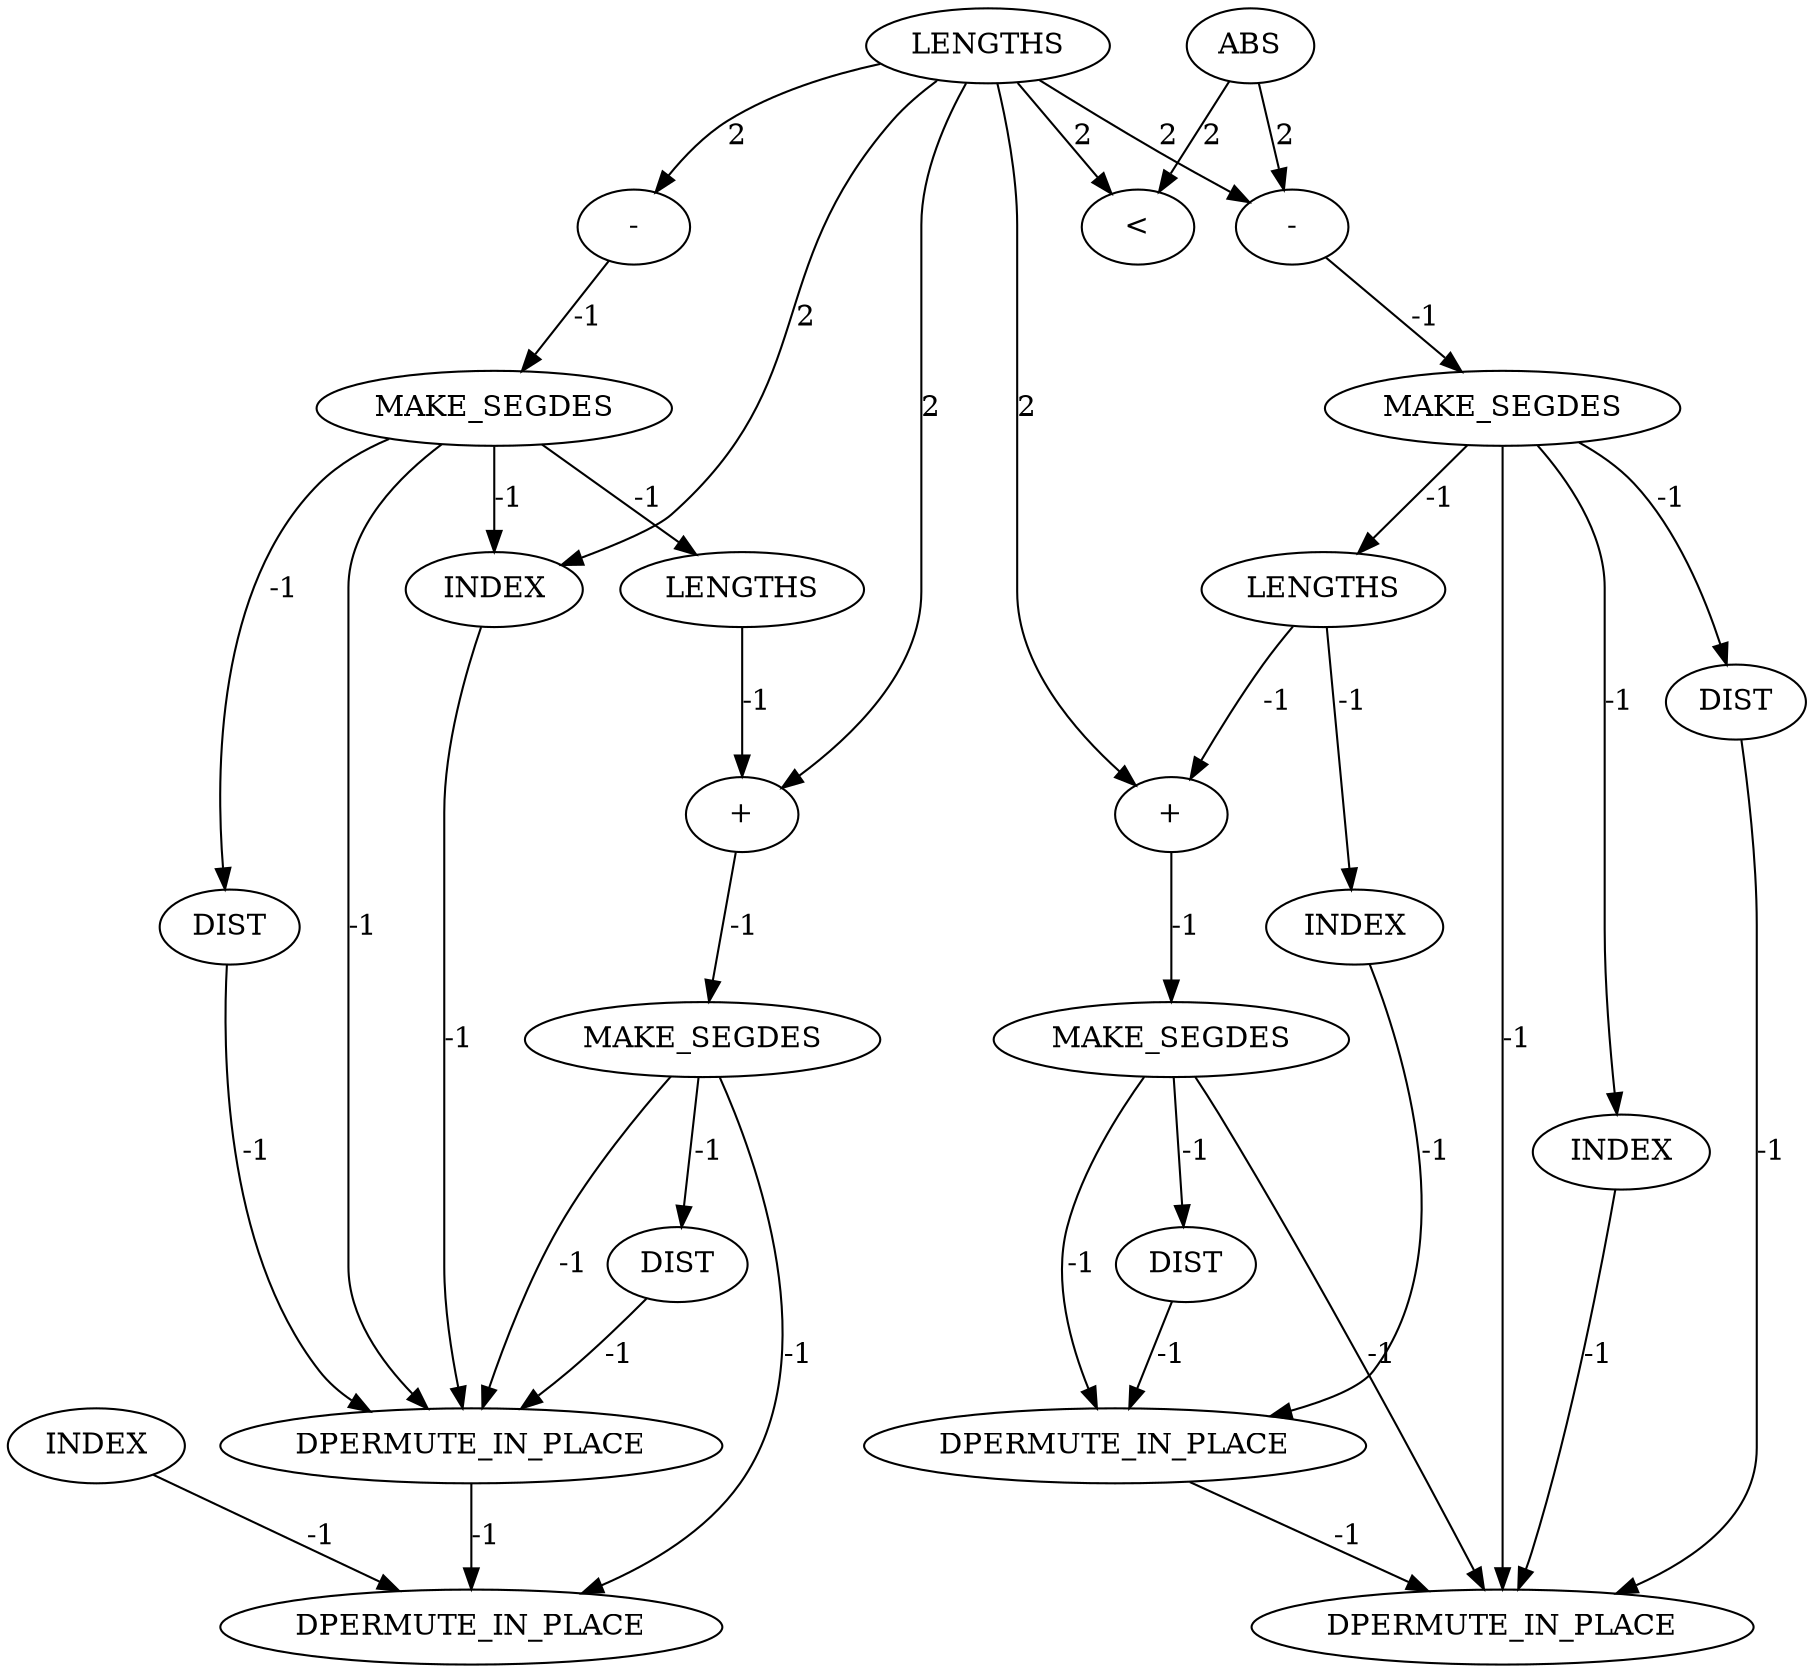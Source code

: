 digraph {
	maximal_independent_set_large_grid_INST_5948 [label=DIST cost=0]
	maximal_independent_set_large_grid_INST_5823 [label=MAKE_SEGDES cost=0]
	maximal_independent_set_large_grid_INST_6025 [label=DPERMUTE_IN_PLACE cost=0]
	maximal_independent_set_large_grid_INST_5829 [label=DIST cost=0]
	maximal_independent_set_large_grid_INST_5898 [label=MAKE_SEGDES cost=0]
	maximal_independent_set_large_grid_INST_5926 [label=INDEX cost=0]
	maximal_independent_set_large_grid_INST_5904 [label=DIST cost=0]
	maximal_independent_set_large_grid_INST_1432 [label=ABS cost=2108]
	maximal_independent_set_large_grid_INST_5918 [label=LENGTHS cost=0]
	maximal_independent_set_large_grid_INST_5937 [label="+" cost=0]
	maximal_independent_set_large_grid_INST_5851 [label=INDEX cost=0]
	maximal_independent_set_large_grid_INST_5861 [label=LENGTHS cost=0]
	maximal_independent_set_large_grid_INST_6028 [label=DPERMUTE_IN_PLACE cost=0]
	maximal_independent_set_large_grid_INST_1433 [label="\<" cost=344]
	maximal_independent_set_large_grid_INST_5839 [label=INDEX cost=0]
	maximal_independent_set_large_grid_INST_5914 [label=INDEX cost=0]
	maximal_independent_set_large_grid_INST_5867 [label=MAKE_SEGDES cost=0]
	maximal_independent_set_large_grid_INST_5862 [label="+" cost=0]
	maximal_independent_set_large_grid_INST_6026 [label=DPERMUTE_IN_PLACE cost=0]
	maximal_independent_set_large_grid_INST_5873 [label=DIST cost=0]
	maximal_independent_set_large_grid_INST_1443 [label="-" cost=0]
	maximal_independent_set_large_grid_INST_1452 [label="-" cost=0]
	maximal_independent_set_large_grid_INST_6027 [label=DPERMUTE_IN_PLACE cost=0]
	maximal_independent_set_large_grid_INST_5942 [label=MAKE_SEGDES cost=0]
	maximal_independent_set_large_grid_INST_5818 [label=LENGTHS cost=1979]
	maximal_independent_set_large_grid_INST_5948 -> maximal_independent_set_large_grid_INST_6027 [label=-1 cost=-1]
	maximal_independent_set_large_grid_INST_5823 -> maximal_independent_set_large_grid_INST_5829 [label=-1 cost=-1]
	maximal_independent_set_large_grid_INST_5823 -> maximal_independent_set_large_grid_INST_5851 [label=-1 cost=-1]
	maximal_independent_set_large_grid_INST_5823 -> maximal_independent_set_large_grid_INST_5861 [label=-1 cost=-1]
	maximal_independent_set_large_grid_INST_5823 -> maximal_independent_set_large_grid_INST_6025 [label=-1 cost=-1]
	maximal_independent_set_large_grid_INST_6025 -> maximal_independent_set_large_grid_INST_6026 [label=-1 cost=-1]
	maximal_independent_set_large_grid_INST_5829 -> maximal_independent_set_large_grid_INST_6025 [label=-1 cost=-1]
	maximal_independent_set_large_grid_INST_5898 -> maximal_independent_set_large_grid_INST_5904 [label=-1 cost=-1]
	maximal_independent_set_large_grid_INST_5898 -> maximal_independent_set_large_grid_INST_5914 [label=-1 cost=-1]
	maximal_independent_set_large_grid_INST_5898 -> maximal_independent_set_large_grid_INST_5918 [label=-1 cost=-1]
	maximal_independent_set_large_grid_INST_5898 -> maximal_independent_set_large_grid_INST_6028 [label=-1 cost=-1]
	maximal_independent_set_large_grid_INST_5926 -> maximal_independent_set_large_grid_INST_6027 [label=-1 cost=-1]
	maximal_independent_set_large_grid_INST_5904 -> maximal_independent_set_large_grid_INST_6028 [label=-1 cost=-1]
	maximal_independent_set_large_grid_INST_1432 -> maximal_independent_set_large_grid_INST_1433 [label=2 cost=2]
	maximal_independent_set_large_grid_INST_1432 -> maximal_independent_set_large_grid_INST_1452 [label=2 cost=2]
	maximal_independent_set_large_grid_INST_5918 -> maximal_independent_set_large_grid_INST_5926 [label=-1 cost=-1]
	maximal_independent_set_large_grid_INST_5918 -> maximal_independent_set_large_grid_INST_5937 [label=-1 cost=-1]
	maximal_independent_set_large_grid_INST_5937 -> maximal_independent_set_large_grid_INST_5942 [label=-1 cost=-1]
	maximal_independent_set_large_grid_INST_5851 -> maximal_independent_set_large_grid_INST_6025 [label=-1 cost=-1]
	maximal_independent_set_large_grid_INST_5861 -> maximal_independent_set_large_grid_INST_5862 [label=-1 cost=-1]
	maximal_independent_set_large_grid_INST_5839 -> maximal_independent_set_large_grid_INST_6026 [label=-1 cost=-1]
	maximal_independent_set_large_grid_INST_5914 -> maximal_independent_set_large_grid_INST_6028 [label=-1 cost=-1]
	maximal_independent_set_large_grid_INST_5867 -> maximal_independent_set_large_grid_INST_5873 [label=-1 cost=-1]
	maximal_independent_set_large_grid_INST_5867 -> maximal_independent_set_large_grid_INST_6025 [label=-1 cost=-1]
	maximal_independent_set_large_grid_INST_5867 -> maximal_independent_set_large_grid_INST_6026 [label=-1 cost=-1]
	maximal_independent_set_large_grid_INST_5862 -> maximal_independent_set_large_grid_INST_5867 [label=-1 cost=-1]
	maximal_independent_set_large_grid_INST_5873 -> maximal_independent_set_large_grid_INST_6025 [label=-1 cost=-1]
	maximal_independent_set_large_grid_INST_1443 -> maximal_independent_set_large_grid_INST_5823 [label=-1 cost=-1]
	maximal_independent_set_large_grid_INST_1452 -> maximal_independent_set_large_grid_INST_5898 [label=-1 cost=-1]
	maximal_independent_set_large_grid_INST_6027 -> maximal_independent_set_large_grid_INST_6028 [label=-1 cost=-1]
	maximal_independent_set_large_grid_INST_5942 -> maximal_independent_set_large_grid_INST_5948 [label=-1 cost=-1]
	maximal_independent_set_large_grid_INST_5942 -> maximal_independent_set_large_grid_INST_6027 [label=-1 cost=-1]
	maximal_independent_set_large_grid_INST_5942 -> maximal_independent_set_large_grid_INST_6028 [label=-1 cost=-1]
	maximal_independent_set_large_grid_INST_5818 -> maximal_independent_set_large_grid_INST_1433 [label=2 cost=2]
	maximal_independent_set_large_grid_INST_5818 -> maximal_independent_set_large_grid_INST_1443 [label=2 cost=2]
	maximal_independent_set_large_grid_INST_5818 -> maximal_independent_set_large_grid_INST_5851 [label=2 cost=2]
	maximal_independent_set_large_grid_INST_5818 -> maximal_independent_set_large_grid_INST_5862 [label=2 cost=2]
	maximal_independent_set_large_grid_INST_5818 -> maximal_independent_set_large_grid_INST_1452 [label=2 cost=2]
	maximal_independent_set_large_grid_INST_5818 -> maximal_independent_set_large_grid_INST_5937 [label=2 cost=2]
}
